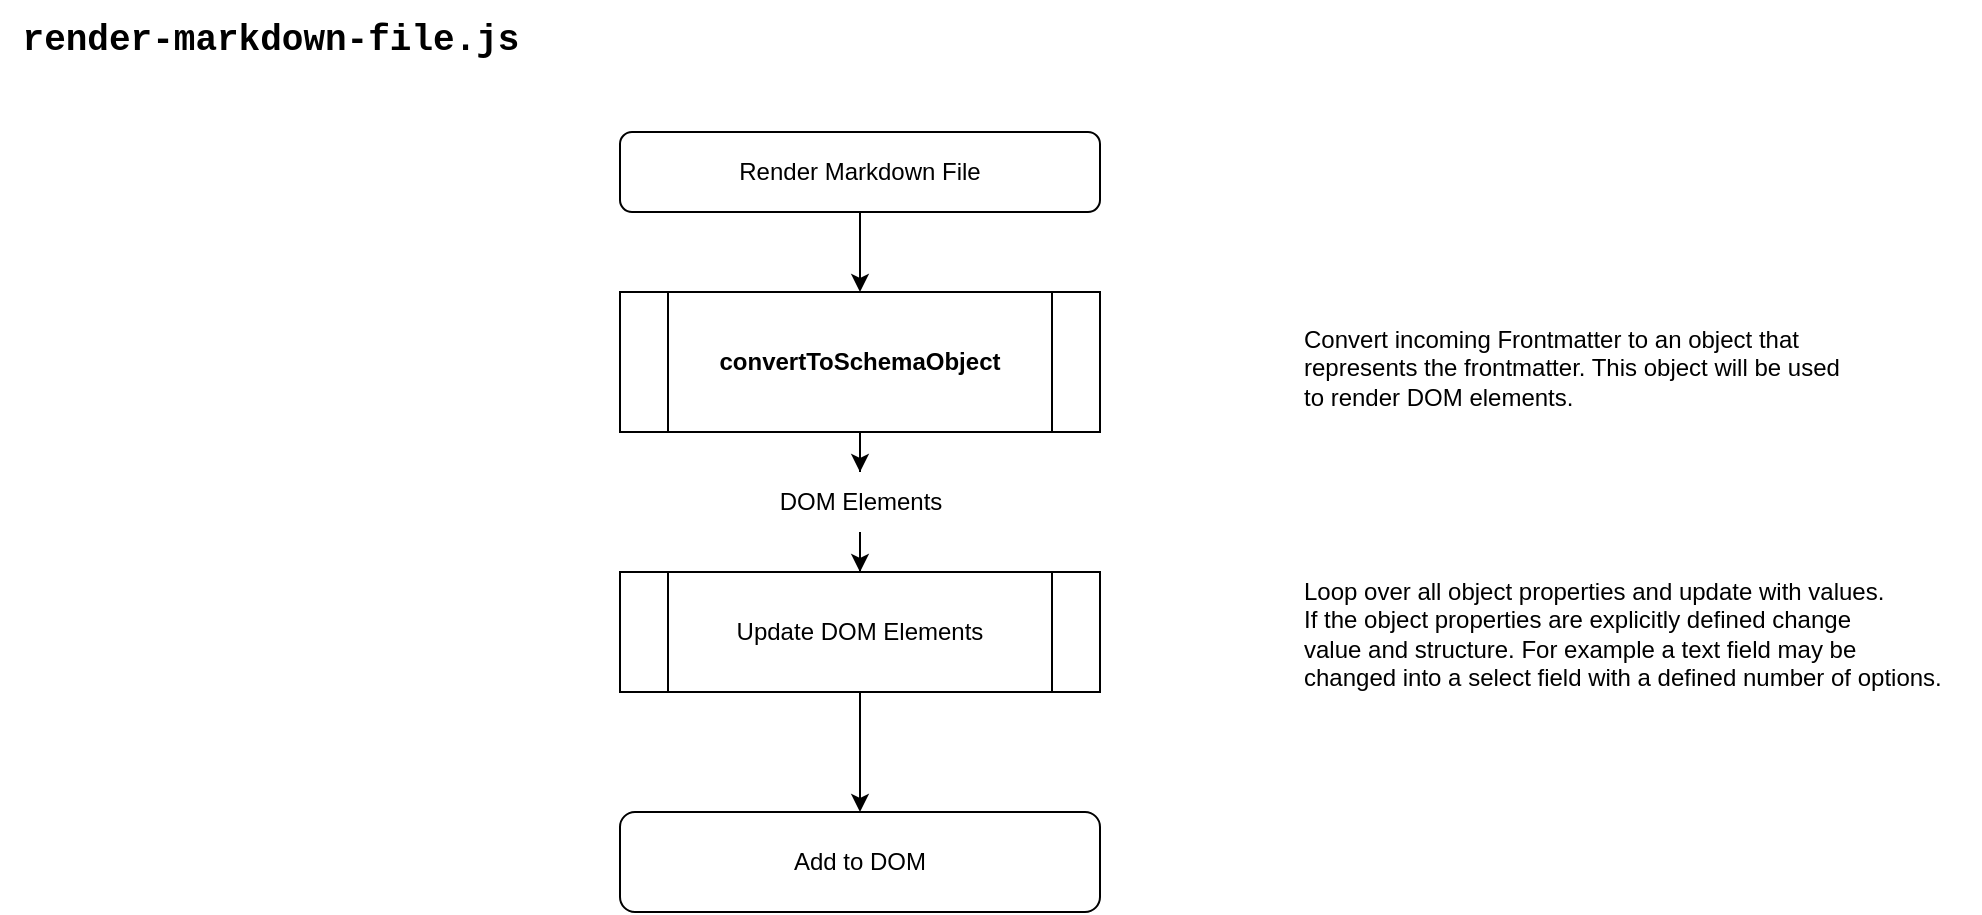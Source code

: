 <mxfile version="22.1.11" type="device">
  <diagram name="Page-1" id="KxtlYemhHAaoghEBgscj">
    <mxGraphModel dx="1114" dy="999" grid="1" gridSize="10" guides="1" tooltips="1" connect="1" arrows="1" fold="1" page="1" pageScale="1" pageWidth="3300" pageHeight="4681" math="0" shadow="0">
      <root>
        <mxCell id="0" />
        <mxCell id="1" parent="0" />
        <mxCell id="w31CdjPIzbpYg5bP8aZ8-1" value="&lt;font style=&quot;font-size: 18px;&quot; face=&quot;Courier New&quot;&gt;&lt;b&gt;render-markdown-file.js&lt;/b&gt;&lt;/font&gt;" style="text;html=1;align=center;verticalAlign=middle;resizable=0;points=[];autosize=1;strokeColor=none;fillColor=none;" vertex="1" parent="1">
          <mxGeometry x="10" y="15" width="270" height="40" as="geometry" />
        </mxCell>
        <mxCell id="w31CdjPIzbpYg5bP8aZ8-7" value="" style="edgeStyle=orthogonalEdgeStyle;rounded=0;orthogonalLoop=1;jettySize=auto;html=1;" edge="1" parent="1" source="w31CdjPIzbpYg5bP8aZ8-3" target="w31CdjPIzbpYg5bP8aZ8-5">
          <mxGeometry relative="1" as="geometry" />
        </mxCell>
        <mxCell id="w31CdjPIzbpYg5bP8aZ8-3" value="Render Markdown File" style="rounded=1;whiteSpace=wrap;html=1;" vertex="1" parent="1">
          <mxGeometry x="320" y="81" width="240" height="40" as="geometry" />
        </mxCell>
        <mxCell id="w31CdjPIzbpYg5bP8aZ8-9" value="" style="edgeStyle=orthogonalEdgeStyle;rounded=0;orthogonalLoop=1;jettySize=auto;html=1;" edge="1" parent="1" source="w31CdjPIzbpYg5bP8aZ8-10" target="w31CdjPIzbpYg5bP8aZ8-8">
          <mxGeometry relative="1" as="geometry" />
        </mxCell>
        <mxCell id="w31CdjPIzbpYg5bP8aZ8-5" value="&lt;b&gt;convertToSchemaObject&lt;/b&gt;" style="shape=process;whiteSpace=wrap;html=1;backgroundOutline=1;" vertex="1" parent="1">
          <mxGeometry x="320" y="161" width="240" height="70" as="geometry" />
        </mxCell>
        <mxCell id="w31CdjPIzbpYg5bP8aZ8-6" value="Convert incoming Frontmatter to an object that&lt;br&gt;represents the frontmatter. This object will be used&lt;br&gt;to render DOM elements.&lt;br&gt;&lt;div style=&quot;&quot;&gt;&lt;span style=&quot;background-color: initial;&quot;&gt;&amp;nbsp;&lt;/span&gt;&lt;/div&gt;" style="text;html=1;align=left;verticalAlign=middle;resizable=0;points=[];autosize=1;strokeColor=none;fillColor=none;" vertex="1" parent="1">
          <mxGeometry x="660" y="171" width="290" height="70" as="geometry" />
        </mxCell>
        <mxCell id="w31CdjPIzbpYg5bP8aZ8-16" value="" style="edgeStyle=orthogonalEdgeStyle;rounded=0;orthogonalLoop=1;jettySize=auto;html=1;" edge="1" parent="1" source="w31CdjPIzbpYg5bP8aZ8-8" target="w31CdjPIzbpYg5bP8aZ8-15">
          <mxGeometry relative="1" as="geometry" />
        </mxCell>
        <mxCell id="w31CdjPIzbpYg5bP8aZ8-8" value="Update DOM Elements" style="shape=process;whiteSpace=wrap;html=1;backgroundOutline=1;" vertex="1" parent="1">
          <mxGeometry x="320" y="301" width="240" height="60" as="geometry" />
        </mxCell>
        <mxCell id="w31CdjPIzbpYg5bP8aZ8-11" value="" style="edgeStyle=orthogonalEdgeStyle;rounded=0;orthogonalLoop=1;jettySize=auto;html=1;" edge="1" parent="1" source="w31CdjPIzbpYg5bP8aZ8-5" target="w31CdjPIzbpYg5bP8aZ8-10">
          <mxGeometry relative="1" as="geometry">
            <mxPoint x="440" y="231" as="sourcePoint" />
            <mxPoint x="440" y="281" as="targetPoint" />
          </mxGeometry>
        </mxCell>
        <mxCell id="w31CdjPIzbpYg5bP8aZ8-10" value="DOM Elements" style="text;html=1;align=center;verticalAlign=middle;resizable=0;points=[];autosize=1;strokeColor=none;fillColor=none;" vertex="1" parent="1">
          <mxGeometry x="390" y="251" width="100" height="30" as="geometry" />
        </mxCell>
        <mxCell id="w31CdjPIzbpYg5bP8aZ8-12" value="Loop over all object properties and update with values.&lt;br&gt;If the object properties are explicitly defined change&lt;br&gt;value and structure. For example a text field may be&lt;br&gt;changed into a select field with a defined number of options." style="text;html=1;align=left;verticalAlign=middle;resizable=0;points=[];autosize=1;strokeColor=none;fillColor=none;" vertex="1" parent="1">
          <mxGeometry x="660" y="297" width="340" height="70" as="geometry" />
        </mxCell>
        <mxCell id="w31CdjPIzbpYg5bP8aZ8-15" value="Add to DOM" style="rounded=1;whiteSpace=wrap;html=1;" vertex="1" parent="1">
          <mxGeometry x="320" y="421" width="240" height="50" as="geometry" />
        </mxCell>
      </root>
    </mxGraphModel>
  </diagram>
</mxfile>
